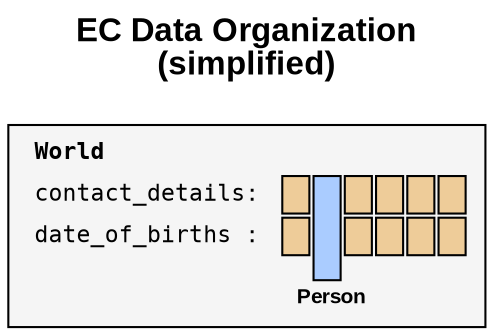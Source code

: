 digraph World {
    graph [
        fontname = "Arial",
        fontsize = 16,
        label = <<b>EC Data Organization<br />(simplified)<br /><br /></b>>,
        labelloc = top,
        bgcolor = "transparent",
    ];

    node [
        fillcolor = "#f5f5f5",
        fontname = "consolas",
        fontsize = 11,
        shape = box,
        style = filled,
    ];

    // Label definitions

    world [
        label = <<table border="0" cellborder="0">
            <tr><td align="left"><b>World</b></td></tr>
            <tr cellspacing="0"><td align="left">contact_details: </td><td border="1" bgcolor="#eecc99">&nbsp;</td><td border="1" bgcolor="#aaccff" rowspan="4">&nbsp;</td><td border="1" bgcolor="#eecc99">&nbsp;</td><td border="1" bgcolor="#eecc99">&nbsp;</td><td border="1" bgcolor="#eecc99">&nbsp;</td><td border="1" bgcolor="#eecc99">&nbsp;</td></tr>
            <tr cellspacing="0"><td align="left">date_of_births : </td><td border="1" bgcolor="#eecc99">&nbsp;</td>                                                        <td border="1" bgcolor="#eecc99">&nbsp;</td><td border="1" bgcolor="#eecc99">&nbsp;</td><td border="1" bgcolor="#eecc99">&nbsp;</td><td border="1" bgcolor="#eecc99">&nbsp;</td></tr>
            <tr cellspacing="0"><td></td></tr>
            <tr cellspacing="0"><td></td></tr>
            <tr cellspacing="0"><td colspan="4" align="right"><font face="Arial" point-size="10"><b>Person</b></font></td></tr>
        </table>>,
    ];
}
